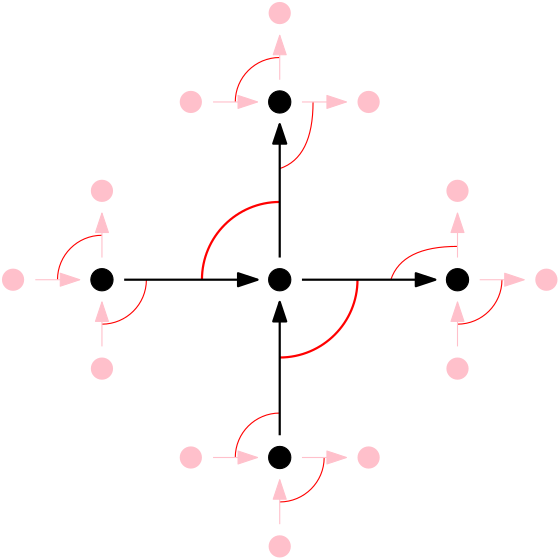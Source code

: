 <?xml version="1.0"?>
<!DOCTYPE ipe SYSTEM "ipe.dtd">
<ipe version="70107" creator="Ipe 7.1.10">
<info created="D:20190604114027" modified="D:20190604114355"/>
<ipestyle name="basic">
<symbol name="arrow/arc(spx)">
<path stroke="sym-stroke" fill="sym-stroke" pen="sym-pen">
0 0 m
-1 0.333 l
-1 -0.333 l
h
</path>
</symbol>
<symbol name="arrow/farc(spx)">
<path stroke="sym-stroke" fill="white" pen="sym-pen">
0 0 m
-1 0.333 l
-1 -0.333 l
h
</path>
</symbol>
<symbol name="arrow/ptarc(spx)">
<path stroke="sym-stroke" fill="sym-stroke" pen="sym-pen">
0 0 m
-1 0.333 l
-0.8 0 l
-1 -0.333 l
h
</path>
</symbol>
<symbol name="arrow/fptarc(spx)">
<path stroke="sym-stroke" fill="white" pen="sym-pen">
0 0 m
-1 0.333 l
-0.8 0 l
-1 -0.333 l
h
</path>
</symbol>
<symbol name="mark/circle(sx)" transformations="translations">
<path fill="sym-stroke">
0.6 0 0 0.6 0 0 e
0.4 0 0 0.4 0 0 e
</path>
</symbol>
<symbol name="mark/disk(sx)" transformations="translations">
<path fill="sym-stroke">
0.6 0 0 0.6 0 0 e
</path>
</symbol>
<symbol name="mark/fdisk(sfx)" transformations="translations">
<group>
<path fill="sym-fill">
0.5 0 0 0.5 0 0 e
</path>
<path fill="sym-stroke" fillrule="eofill">
0.6 0 0 0.6 0 0 e
0.4 0 0 0.4 0 0 e
</path>
</group>
</symbol>
<symbol name="mark/box(sx)" transformations="translations">
<path fill="sym-stroke" fillrule="eofill">
-0.6 -0.6 m
0.6 -0.6 l
0.6 0.6 l
-0.6 0.6 l
h
-0.4 -0.4 m
0.4 -0.4 l
0.4 0.4 l
-0.4 0.4 l
h
</path>
</symbol>
<symbol name="mark/square(sx)" transformations="translations">
<path fill="sym-stroke">
-0.6 -0.6 m
0.6 -0.6 l
0.6 0.6 l
-0.6 0.6 l
h
</path>
</symbol>
<symbol name="mark/fsquare(sfx)" transformations="translations">
<group>
<path fill="sym-fill">
-0.5 -0.5 m
0.5 -0.5 l
0.5 0.5 l
-0.5 0.5 l
h
</path>
<path fill="sym-stroke" fillrule="eofill">
-0.6 -0.6 m
0.6 -0.6 l
0.6 0.6 l
-0.6 0.6 l
h
-0.4 -0.4 m
0.4 -0.4 l
0.4 0.4 l
-0.4 0.4 l
h
</path>
</group>
</symbol>
<symbol name="mark/cross(sx)" transformations="translations">
<group>
<path fill="sym-stroke">
-0.43 -0.57 m
0.57 0.43 l
0.43 0.57 l
-0.57 -0.43 l
h
</path>
<path fill="sym-stroke">
-0.43 0.57 m
0.57 -0.43 l
0.43 -0.57 l
-0.57 0.43 l
h
</path>
</group>
</symbol>
<symbol name="arrow/fnormal(spx)">
<path stroke="sym-stroke" fill="white" pen="sym-pen">
0 0 m
-1 0.333 l
-1 -0.333 l
h
</path>
</symbol>
<symbol name="arrow/pointed(spx)">
<path stroke="sym-stroke" fill="sym-stroke" pen="sym-pen">
0 0 m
-1 0.333 l
-0.8 0 l
-1 -0.333 l
h
</path>
</symbol>
<symbol name="arrow/fpointed(spx)">
<path stroke="sym-stroke" fill="white" pen="sym-pen">
0 0 m
-1 0.333 l
-0.8 0 l
-1 -0.333 l
h
</path>
</symbol>
<symbol name="arrow/linear(spx)">
<path stroke="sym-stroke" pen="sym-pen">
-1 0.333 m
0 0 l
-1 -0.333 l
</path>
</symbol>
<symbol name="arrow/fdouble(spx)">
<path stroke="sym-stroke" fill="white" pen="sym-pen">
0 0 m
-1 0.333 l
-1 -0.333 l
h
-1 0 m
-2 0.333 l
-2 -0.333 l
h
</path>
</symbol>
<symbol name="arrow/double(spx)">
<path stroke="sym-stroke" fill="sym-stroke" pen="sym-pen">
0 0 m
-1 0.333 l
-1 -0.333 l
h
-1 0 m
-2 0.333 l
-2 -0.333 l
h
</path>
</symbol>
<pen name="heavier" value="0.8"/>
<pen name="fat" value="1.2"/>
<pen name="ultrafat" value="2"/>
<symbolsize name="large" value="5"/>
<symbolsize name="small" value="2"/>
<symbolsize name="tiny" value="1.1"/>
<arrowsize name="large" value="10"/>
<arrowsize name="small" value="5"/>
<arrowsize name="tiny" value="3"/>
<color name="red" value="1 0 0"/>
<color name="green" value="0 1 0"/>
<color name="blue" value="0 0 1"/>
<color name="yellow" value="1 1 0"/>
<color name="orange" value="1 0.647 0"/>
<color name="gold" value="1 0.843 0"/>
<color name="purple" value="0.627 0.125 0.941"/>
<color name="gray" value="0.745"/>
<color name="brown" value="0.647 0.165 0.165"/>
<color name="navy" value="0 0 0.502"/>
<color name="pink" value="1 0.753 0.796"/>
<color name="seagreen" value="0.18 0.545 0.341"/>
<color name="turquoise" value="0.251 0.878 0.816"/>
<color name="violet" value="0.933 0.51 0.933"/>
<color name="darkblue" value="0 0 0.545"/>
<color name="darkcyan" value="0 0.545 0.545"/>
<color name="darkgray" value="0.663"/>
<color name="darkgreen" value="0 0.392 0"/>
<color name="darkmagenta" value="0.545 0 0.545"/>
<color name="darkorange" value="1 0.549 0"/>
<color name="darkred" value="0.545 0 0"/>
<color name="lightblue" value="0.678 0.847 0.902"/>
<color name="lightcyan" value="0.878 1 1"/>
<color name="lightgray" value="0.827"/>
<color name="lightgreen" value="0.565 0.933 0.565"/>
<color name="lightyellow" value="1 1 0.878"/>
<dashstyle name="dashed" value="[4] 0"/>
<dashstyle name="dotted" value="[1 3] 0"/>
<dashstyle name="dash dotted" value="[4 2 1 2] 0"/>
<dashstyle name="dash dot dotted" value="[4 2 1 2 1 2] 0"/>
<textsize name="large" value="\large"/>
<textsize name="Large" value="\Large"/>
<textsize name="LARGE" value="\LARGE"/>
<textsize name="huge" value="\huge"/>
<textsize name="Huge" value="\Huge"/>
<textsize name="small" value="\small"/>
<textsize name="footnote" value="\footnotesize"/>
<textsize name="tiny" value="\tiny"/>
<textstyle name="center" begin="\begin{center}" end="\end{center}"/>
<textstyle name="itemize" begin="\begin{itemize}" end="\end{itemize}"/>
<textstyle name="item" begin="\begin{itemize}\item{}" end="\end{itemize}"/>
<gridsize name="4 pts" value="4"/>
<gridsize name="8 pts (~3 mm)" value="8"/>
<gridsize name="16 pts (~6 mm)" value="16"/>
<gridsize name="32 pts (~12 mm)" value="32"/>
<gridsize name="10 pts (~3.5 mm)" value="10"/>
<gridsize name="20 pts (~7 mm)" value="20"/>
<gridsize name="14 pts (~5 mm)" value="14"/>
<gridsize name="28 pts (~10 mm)" value="28"/>
<gridsize name="56 pts (~20 mm)" value="56"/>
<anglesize name="90 deg" value="90"/>
<anglesize name="60 deg" value="60"/>
<anglesize name="45 deg" value="45"/>
<anglesize name="30 deg" value="30"/>
<anglesize name="22.5 deg" value="22.5"/>
<opacity name="10%" value="0.1"/>
<opacity name="30%" value="0.3"/>
<opacity name="50%" value="0.5"/>
<opacity name="75%" value="0.75"/>
<tiling name="falling" angle="-60" step="4" width="1"/>
<tiling name="rising" angle="30" step="4" width="1"/>
</ipestyle>
<page>
<layer name="alpha"/>
<view layers="alpha" active="alpha"/>
<path layer="alpha" stroke="red">
328 496 m
332 508
352 508 c
</path>
<path stroke="red">
288 536 m
300 540
300 560 c
</path>
<path stroke="red">
208 496 m
16 0 0 -16 224 496 224 512 a
</path>
<path stroke="red">
224 480 m
16 0 0 16 224 496 240 496 a
</path>
<path stroke="red">
272 432 m
16 0 0 -16 288 432 288 448 a
</path>
<path stroke="red">
288 416 m
16 0 0 16 288 432 304 432 a
</path>
<path stroke="red">
352 480 m
16 0 0 16 352 496 368 496 a
</path>
<path stroke="red" pen="heavier">
288 468 m
28 0 0 28 288 496 316 496 a
</path>
<path stroke="red" pen="heavier">
260 496 m
28 0 0 -28 288 496 288 524 a
</path>
<path stroke="red">
272 560 m
16 0 0 -16 288 560 288 576 a
</path>
<path stroke="black" fill="black">
4 0 0 4 288 496 e
</path>
<path stroke="black" fill="black">
4 0 0 4 288 560 e
</path>
<path stroke="black" fill="black">
4 0 0 4 352 496 e
</path>
<path stroke="black" fill="black">
4 0 0 4 224 496 e
</path>
<path stroke="black" fill="black">
4 0 0 4 288 432 e
</path>
<path fill="pink">
4 0 0 4 288 592 e
</path>
<path fill="pink">
4 0 0 4 192 496 e
</path>
<path fill="pink">
4 0 0 4 288 400 e
</path>
<path fill="pink">
4 0 0 4 384 496 e
</path>
<path fill="pink">
4 0 0 4 352 528 e
</path>
<path fill="pink">
4 0 0 4 352 464 e
</path>
<path fill="pink">
4 0 0 4 320 560 e
</path>
<path fill="pink">
4 0 0 4 256 560 e
</path>
<path fill="pink">
4 0 0 4 224 464 e
</path>
<path fill="pink">
4 0 0 4 224 528 e
</path>
<path fill="pink">
4 0 0 4 256 432 e
</path>
<path fill="pink">
4 0 0 4 320 432 e
</path>
<path stroke="black" fill="black" pen="heavier" arrow="normal/normal">
232 496 m
280 496 l
</path>
<path stroke="black" fill="black" pen="heavier" arrow="normal/normal">
296 496 m
344 496 l
</path>
<path stroke="black" fill="black" pen="heavier" arrow="normal/normal">
288 440 m
288 488 l
</path>
<path stroke="black" fill="black" pen="heavier" arrow="normal/normal">
288 504 m
288 552 l
</path>
<path stroke="pink" fill="pink" arrow="normal/normal">
200 496 m
216 496 l
</path>
<path stroke="pink" fill="pink" arrow="normal/normal">
224 472 m
224 488 l
</path>
<path stroke="pink" fill="pink" arrow="normal/normal">
224 504 m
224 520 l
</path>
<path stroke="pink" fill="pink" arrow="normal/normal">
264 560 m
280 560 l
</path>
<path stroke="pink" fill="pink" arrow="normal/normal">
296 560 m
312 560 l
</path>
<path stroke="pink" fill="pink" arrow="normal/normal">
288 568 m
288 584 l
</path>
<path stroke="pink" fill="pink" arrow="normal/normal">
264 432 m
280 432 l
</path>
<path stroke="pink" fill="pink" arrow="normal/normal">
288 408 m
288 424 l
</path>
<path stroke="pink" fill="pink" arrow="normal/normal">
296 432 m
312 432 l
</path>
<path stroke="pink" fill="pink" arrow="normal/normal">
352 472 m
352 488 l
</path>
<path stroke="pink" fill="pink" arrow="normal/normal">
360 496 m
376 496 l
</path>
<path stroke="pink" fill="pink" arrow="normal/normal">
352 504 m
352 520 l
</path>
</page>
</ipe>
